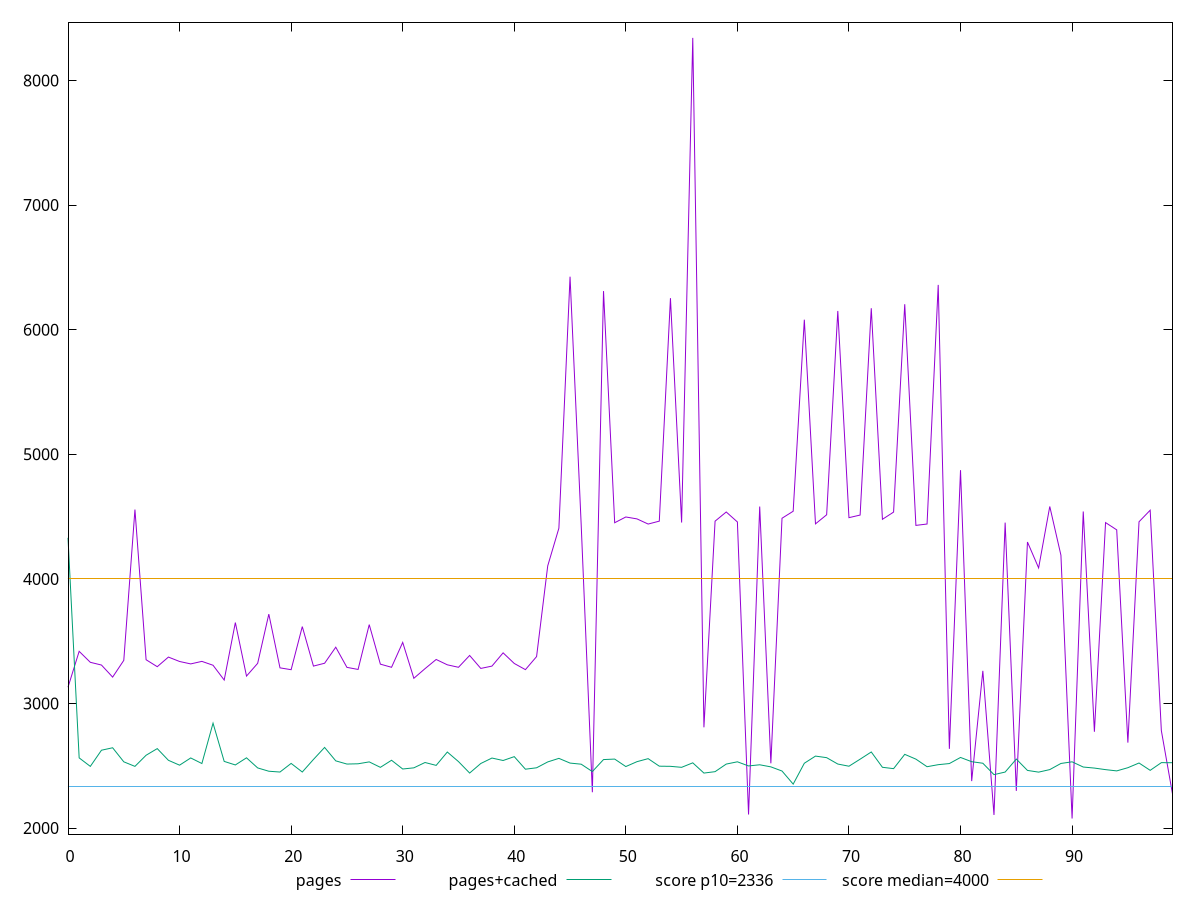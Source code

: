 reset

$pages <<EOF
0 3130.751
1 3418.7245000000007
2 3330.5860000000002
3 3308.633
4 3211.86
5 3346.2160000000003
6 4556.3935
7 3351.2700000000004
8 3295.4379999999996
9 3372.614
10 3337.206
11 3317.7879999999996
12 3338.0935
13 3306.937999999999
14 3188.2880000000005
15 3649.5840000000003
16 3220.182
17 3322.424
18 3717.245
19 3286.1240000000007
20 3271.304
21 3617.2595
22 3300.278
23 3323.077500000001
24 3451.8375
25 3290.1040000000003
26 3273.3825000000006
27 3633.0580000000004
28 3315.856
29 3290.63
30 3490.306
31 3202.392
32 3279.595
33 3353.348
34 3310.4850000000006
35 3290.6319999999996
36 3385.566
37 3281.503999999999
38 3300.196
39 3406.5914999999995
40 3321.3645000000006
41 3271.742
42 3376.4580000000005
43 4104.75
44 4407.047
45 6425.352500000001
46 4432.1865
47 2287.888
48 6309.976499999999
49 4450.861499999999
50 4497.044000000001
51 4481.690500000001
52 4440.294
53 4463.6085
54 6253.071000000003
55 4452.358
56 8342.033
57 2808.6949999999997
58 4463.406500000001
59 4537.040499999999
60 4457.1035
61 2109.174
62 4580.546
63 2520.0695000000005
64 4486.8395
65 4543.188499999999
66 6080.633000000002
67 4441.797999999999
68 4514.6224999999995
69 6150.285
70 4491.588
71 4512.419999999999
72 6172.3144999999995
73 4478.226999999999
74 4536.4185
75 6204.551
76 4429.5199999999995
77 4440.5485
78 6359.914999999999
79 2635.964
80 4872.724499999999
81 2377.1255
82 3261.9714999999997
83 2105.5939999999996
84 4451.561
85 2298.7040000000006
86 4295.9855
87 4088.2724999999996
88 4581.3285
89 4189.954
90 2076.871
91 4541.0515000000005
92 2773.184
93 4451.9895
94 4393.659
95 2685.8559999999998
96 4458.592500000001
97 4551.2875
98 2782.5210000000006
99 2274.3289999999997
EOF

$pagesCached <<EOF
0 4329.7725
1 2563.53
2 2495.3055000000004
3 2625.0225
4 2644.7474999999995
5 2531.9849999999997
6 2495.415
7 2584.6799999999994
8 2637.9300000000003
9 2544.1125
10 2505.0299999999997
11 2563.0215
12 2518.2825000000003
13 2841.9900000000002
14 2535.3325000000004
15 2506.7475000000004
16 2564.0284999999994
17 2483.0250000000005
18 2456.3925
19 2449.9275000000007
20 2519.1825
21 2450.13
22 2550.9674999999997
23 2647.3995000000004
24 2539.62
25 2514.015000000001
26 2516.1675000000005
27 2531.4225
28 2487.5849999999996
29 2544.4275
30 2474.3099999999995
31 2483.647500000001
32 2526.4529999999995
33 2503.3275
34 2610.4875
35 2533.7625000000003
36 2441.7825
37 2518.4699999999993
38 2562.2699999999995
39 2542.531000000001
40 2573.5125000000007
41 2472.7349999999997
42 2484.0674999999997
43 2531.1375000000007
44 2559.6450000000004
45 2521.8225
46 2512.8900000000003
47 2453.8125
48 2549.9475
49 2553.9525000000003
50 2493.9449999999997
51 2533.1775
52 2557.3804999999998
53 2496.9525000000003
54 2495.6715
55 2487.7349999999997
56 2523.8295000000007
57 2441.67
58 2452.9575000000004
59 2513.7975
60 2532.0600000000004
61 2498.8499999999995
62 2508.18
63 2491.4385
64 2458.035
65 2352.8495000000003
66 2520.5250000000005
67 2577.8615
68 2565.285
69 2514.1274999999996
70 2496.6675000000005
71 2553.0599999999995
72 2610.9450000000006
73 2488.0650000000005
74 2477.1000000000004
75 2591.9775
76 2553.5099999999998
77 2492.6775
78 2508.9825
79 2518.0199999999995
80 2566.9425
81 2532.9075000000003
82 2520.5099999999998
83 2429.0625
84 2449.8374999999996
85 2554.0575000000003
86 2462.9355000000005
87 2449.17
88 2469.537
89 2518.7850000000008
90 2531.9175
91 2490.106500000001
92 2481.735
93 2469.255
94 2459.0475000000006
95 2484.7125
96 2522.4224999999997
97 2463.4875
98 2525.2425000000003
99 2524.946499999999
EOF

set key outside below
set xrange [0:99]
set yrange [1951.5677600000001:8467.336239999999]
set trange [1951.5677600000001:8467.336239999999]
set terminal svg size 640, 520 enhanced background rgb 'white'
set output "report_00025_2021-02-22T21:38:55.199Z/first-contentful-paint/comparison/line/0_vs_1.svg"

plot $pages title "pages" with line, \
     $pagesCached title "pages+cached" with line, \
     2336 title "score p10=2336", \
     4000 title "score median=4000"

reset
